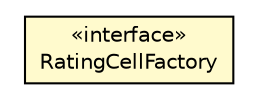 #!/usr/local/bin/dot
#
# Class diagram 
# Generated by UMLGraph version R5_6-24-gf6e263 (http://www.umlgraph.org/)
#

digraph G {
	edge [fontname="Helvetica",fontsize=10,labelfontname="Helvetica",labelfontsize=10];
	node [fontname="Helvetica",fontsize=10,shape=plaintext];
	nodesep=0.25;
	ranksep=0.5;
	rankdir=LR;
	// com.gwtplatform.carstore.client.application.rating.renderer.RatingCellFactory
	c312448 [label=<<table title="com.gwtplatform.carstore.client.application.rating.renderer.RatingCellFactory" border="0" cellborder="1" cellspacing="0" cellpadding="2" port="p" bgcolor="lemonChiffon" href="./RatingCellFactory.html">
		<tr><td><table border="0" cellspacing="0" cellpadding="1">
<tr><td align="center" balign="center"> &#171;interface&#187; </td></tr>
<tr><td align="center" balign="center"> RatingCellFactory </td></tr>
		</table></td></tr>
		</table>>, URL="./RatingCellFactory.html", fontname="Helvetica", fontcolor="black", fontsize=10.0];
}

